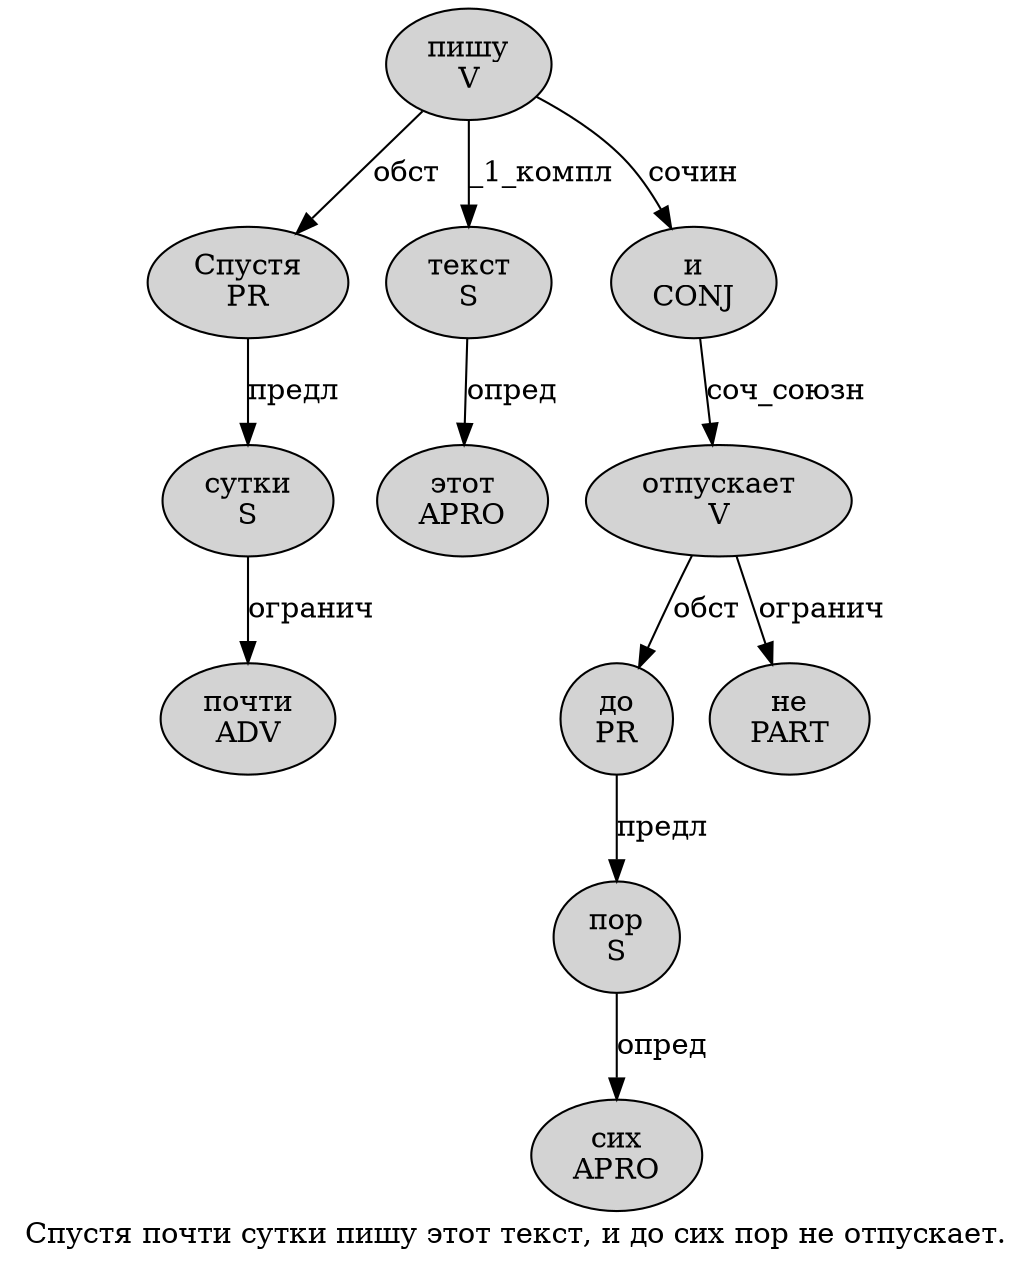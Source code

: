 digraph SENTENCE_1019 {
	graph [label="Спустя почти сутки пишу этот текст, и до сих пор не отпускает."]
	node [style=filled]
		0 [label="Спустя
PR" color="" fillcolor=lightgray penwidth=1 shape=ellipse]
		1 [label="почти
ADV" color="" fillcolor=lightgray penwidth=1 shape=ellipse]
		2 [label="сутки
S" color="" fillcolor=lightgray penwidth=1 shape=ellipse]
		3 [label="пишу
V" color="" fillcolor=lightgray penwidth=1 shape=ellipse]
		4 [label="этот
APRO" color="" fillcolor=lightgray penwidth=1 shape=ellipse]
		5 [label="текст
S" color="" fillcolor=lightgray penwidth=1 shape=ellipse]
		7 [label="и
CONJ" color="" fillcolor=lightgray penwidth=1 shape=ellipse]
		8 [label="до
PR" color="" fillcolor=lightgray penwidth=1 shape=ellipse]
		9 [label="сих
APRO" color="" fillcolor=lightgray penwidth=1 shape=ellipse]
		10 [label="пор
S" color="" fillcolor=lightgray penwidth=1 shape=ellipse]
		11 [label="не
PART" color="" fillcolor=lightgray penwidth=1 shape=ellipse]
		12 [label="отпускает
V" color="" fillcolor=lightgray penwidth=1 shape=ellipse]
			2 -> 1 [label="огранич"]
			12 -> 8 [label="обст"]
			12 -> 11 [label="огранич"]
			3 -> 0 [label="обст"]
			3 -> 5 [label="_1_компл"]
			3 -> 7 [label="сочин"]
			7 -> 12 [label="соч_союзн"]
			10 -> 9 [label="опред"]
			0 -> 2 [label="предл"]
			8 -> 10 [label="предл"]
			5 -> 4 [label="опред"]
}